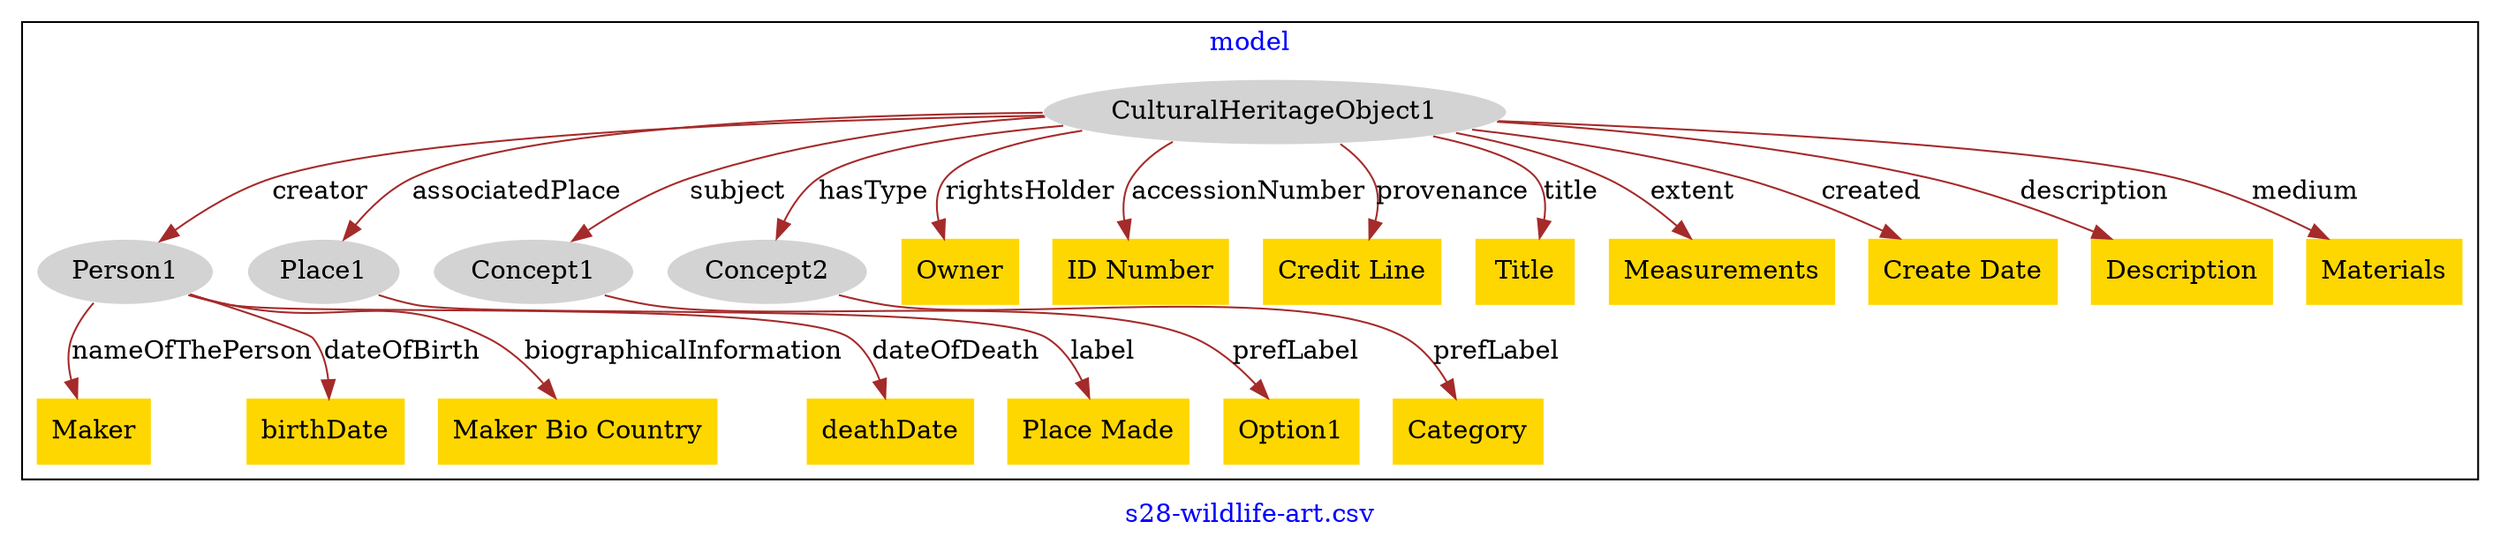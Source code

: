 digraph n0 {
fontcolor="blue"
remincross="true"
label="s28-wildlife-art.csv"
subgraph cluster {
label="model"
n2[style="filled",color="white",fillcolor="lightgray",label="CulturalHeritageObject1"];
n3[style="filled",color="white",fillcolor="lightgray",label="Person1"];
n4[style="filled",color="white",fillcolor="lightgray",label="Place1"];
n5[style="filled",color="white",fillcolor="lightgray",label="Concept1"];
n6[style="filled",color="white",fillcolor="lightgray",label="Concept2"];
n7[shape="plaintext",style="filled",fillcolor="gold",label="Owner"];
n8[shape="plaintext",style="filled",fillcolor="gold",label="ID Number"];
n9[shape="plaintext",style="filled",fillcolor="gold",label="Place Made"];
n10[shape="plaintext",style="filled",fillcolor="gold",label="Credit Line"];
n11[shape="plaintext",style="filled",fillcolor="gold",label="Maker"];
n12[shape="plaintext",style="filled",fillcolor="gold",label="Title"];
n13[shape="plaintext",style="filled",fillcolor="gold",label="Measurements"];
n14[shape="plaintext",style="filled",fillcolor="gold",label="Create Date"];
n15[shape="plaintext",style="filled",fillcolor="gold",label="Description"];
n16[shape="plaintext",style="filled",fillcolor="gold",label="birthDate"];
n17[shape="plaintext",style="filled",fillcolor="gold",label="Maker Bio Country"];
n18[shape="plaintext",style="filled",fillcolor="gold",label="Option1"];
n19[shape="plaintext",style="filled",fillcolor="gold",label="deathDate"];
n20[shape="plaintext",style="filled",fillcolor="gold",label="Category"];
n21[shape="plaintext",style="filled",fillcolor="gold",label="Materials"];
}
n2 -> n3[color="brown",fontcolor="black",label="creator"]
n2 -> n4[color="brown",fontcolor="black",label="associatedPlace"]
n2 -> n5[color="brown",fontcolor="black",label="subject"]
n2 -> n6[color="brown",fontcolor="black",label="hasType"]
n2 -> n7[color="brown",fontcolor="black",label="rightsHolder"]
n2 -> n8[color="brown",fontcolor="black",label="accessionNumber"]
n4 -> n9[color="brown",fontcolor="black",label="label"]
n2 -> n10[color="brown",fontcolor="black",label="provenance"]
n3 -> n11[color="brown",fontcolor="black",label="nameOfThePerson"]
n2 -> n12[color="brown",fontcolor="black",label="title"]
n2 -> n13[color="brown",fontcolor="black",label="extent"]
n2 -> n14[color="brown",fontcolor="black",label="created"]
n2 -> n15[color="brown",fontcolor="black",label="description"]
n3 -> n16[color="brown",fontcolor="black",label="dateOfBirth"]
n3 -> n17[color="brown",fontcolor="black",label="biographicalInformation"]
n5 -> n18[color="brown",fontcolor="black",label="prefLabel"]
n3 -> n19[color="brown",fontcolor="black",label="dateOfDeath"]
n6 -> n20[color="brown",fontcolor="black",label="prefLabel"]
n2 -> n21[color="brown",fontcolor="black",label="medium"]
}
